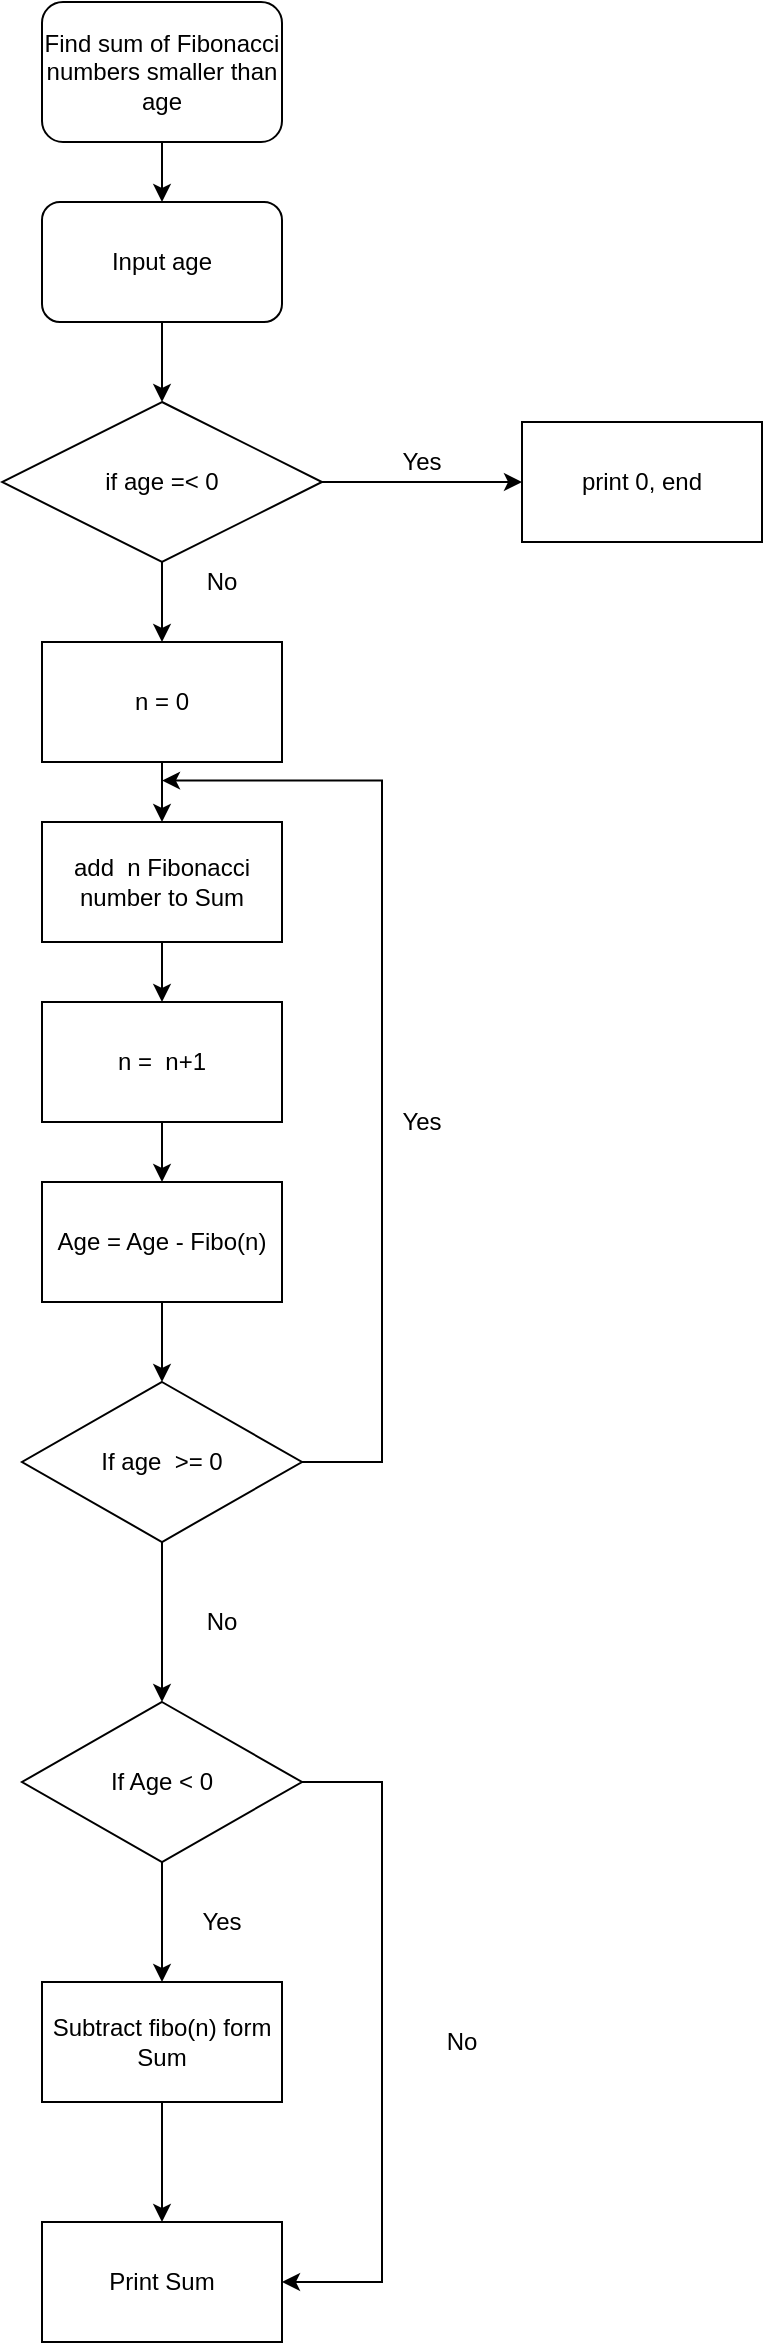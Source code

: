 <mxfile version="14.3.1"><diagram id="C5RBs43oDa-KdzZeNtuy" name="Page-1"><mxGraphModel dx="580" dy="552" grid="1" gridSize="10" guides="1" tooltips="1" connect="1" arrows="1" fold="1" page="1" pageScale="1" pageWidth="827" pageHeight="1169" math="0" shadow="0"><root><mxCell id="WIyWlLk6GJQsqaUBKTNV-0"/><mxCell id="WIyWlLk6GJQsqaUBKTNV-1" parent="WIyWlLk6GJQsqaUBKTNV-0"/><mxCell id="MwzqG8DUymhFaimQ9-S_-1" value="" style="edgeStyle=orthogonalEdgeStyle;rounded=0;orthogonalLoop=1;jettySize=auto;html=1;" edge="1" parent="WIyWlLk6GJQsqaUBKTNV-1" source="WIyWlLk6GJQsqaUBKTNV-3" target="MwzqG8DUymhFaimQ9-S_-0"><mxGeometry relative="1" as="geometry"/></mxCell><mxCell id="WIyWlLk6GJQsqaUBKTNV-3" value="Find sum of Fibonacci numbers smaller than age" style="rounded=1;whiteSpace=wrap;html=1;fontSize=12;glass=0;strokeWidth=1;shadow=0;" parent="WIyWlLk6GJQsqaUBKTNV-1" vertex="1"><mxGeometry x="160" y="50" width="120" height="70" as="geometry"/></mxCell><mxCell id="MwzqG8DUymhFaimQ9-S_-7" value="" style="edgeStyle=orthogonalEdgeStyle;rounded=0;orthogonalLoop=1;jettySize=auto;html=1;" edge="1" parent="WIyWlLk6GJQsqaUBKTNV-1" source="MwzqG8DUymhFaimQ9-S_-0" target="MwzqG8DUymhFaimQ9-S_-6"><mxGeometry relative="1" as="geometry"/></mxCell><mxCell id="MwzqG8DUymhFaimQ9-S_-0" value="Input age" style="whiteSpace=wrap;html=1;rounded=1;shadow=0;strokeWidth=1;glass=0;" vertex="1" parent="WIyWlLk6GJQsqaUBKTNV-1"><mxGeometry x="160" y="150" width="120" height="60" as="geometry"/></mxCell><mxCell id="MwzqG8DUymhFaimQ9-S_-9" value="" style="edgeStyle=orthogonalEdgeStyle;rounded=0;orthogonalLoop=1;jettySize=auto;html=1;" edge="1" parent="WIyWlLk6GJQsqaUBKTNV-1" source="MwzqG8DUymhFaimQ9-S_-6" target="MwzqG8DUymhFaimQ9-S_-8"><mxGeometry relative="1" as="geometry"/></mxCell><mxCell id="MwzqG8DUymhFaimQ9-S_-13" value="" style="edgeStyle=orthogonalEdgeStyle;rounded=0;orthogonalLoop=1;jettySize=auto;html=1;" edge="1" parent="WIyWlLk6GJQsqaUBKTNV-1" source="MwzqG8DUymhFaimQ9-S_-6" target="MwzqG8DUymhFaimQ9-S_-12"><mxGeometry relative="1" as="geometry"/></mxCell><mxCell id="MwzqG8DUymhFaimQ9-S_-6" value="if age =&amp;lt; 0" style="rhombus;whiteSpace=wrap;html=1;" vertex="1" parent="WIyWlLk6GJQsqaUBKTNV-1"><mxGeometry x="140" y="250" width="160" height="80" as="geometry"/></mxCell><mxCell id="MwzqG8DUymhFaimQ9-S_-8" value="print 0, end" style="whiteSpace=wrap;html=1;" vertex="1" parent="WIyWlLk6GJQsqaUBKTNV-1"><mxGeometry x="400" y="260" width="120" height="60" as="geometry"/></mxCell><mxCell id="MwzqG8DUymhFaimQ9-S_-11" value="Yes" style="text;html=1;strokeColor=none;fillColor=none;align=center;verticalAlign=middle;whiteSpace=wrap;rounded=0;" vertex="1" parent="WIyWlLk6GJQsqaUBKTNV-1"><mxGeometry x="330" y="270" width="40" height="20" as="geometry"/></mxCell><mxCell id="MwzqG8DUymhFaimQ9-S_-16" value="" style="edgeStyle=orthogonalEdgeStyle;rounded=0;orthogonalLoop=1;jettySize=auto;html=1;" edge="1" parent="WIyWlLk6GJQsqaUBKTNV-1" source="MwzqG8DUymhFaimQ9-S_-12"><mxGeometry relative="1" as="geometry"><mxPoint x="220" y="460" as="targetPoint"/></mxGeometry></mxCell><mxCell id="MwzqG8DUymhFaimQ9-S_-12" value="n = 0" style="whiteSpace=wrap;html=1;" vertex="1" parent="WIyWlLk6GJQsqaUBKTNV-1"><mxGeometry x="160" y="370" width="120" height="60" as="geometry"/></mxCell><mxCell id="MwzqG8DUymhFaimQ9-S_-25" style="edgeStyle=orthogonalEdgeStyle;rounded=0;orthogonalLoop=1;jettySize=auto;html=1;" edge="1" parent="WIyWlLk6GJQsqaUBKTNV-1" source="MwzqG8DUymhFaimQ9-S_-14"><mxGeometry relative="1" as="geometry"><mxPoint x="220" y="439.31" as="targetPoint"/><Array as="points"><mxPoint x="330" y="780"/><mxPoint x="330" y="439"/></Array></mxGeometry></mxCell><mxCell id="MwzqG8DUymhFaimQ9-S_-34" value="" style="edgeStyle=orthogonalEdgeStyle;rounded=0;orthogonalLoop=1;jettySize=auto;html=1;" edge="1" parent="WIyWlLk6GJQsqaUBKTNV-1" source="MwzqG8DUymhFaimQ9-S_-14" target="MwzqG8DUymhFaimQ9-S_-33"><mxGeometry relative="1" as="geometry"/></mxCell><mxCell id="MwzqG8DUymhFaimQ9-S_-14" value="If age &amp;nbsp;&amp;gt;= 0" style="rhombus;whiteSpace=wrap;html=1;" vertex="1" parent="WIyWlLk6GJQsqaUBKTNV-1"><mxGeometry x="150" y="740" width="140" height="80" as="geometry"/></mxCell><mxCell id="MwzqG8DUymhFaimQ9-S_-18" value="" style="edgeStyle=orthogonalEdgeStyle;rounded=0;orthogonalLoop=1;jettySize=auto;html=1;" edge="1" parent="WIyWlLk6GJQsqaUBKTNV-1" source="MwzqG8DUymhFaimQ9-S_-17" target="MwzqG8DUymhFaimQ9-S_-19"><mxGeometry relative="1" as="geometry"><mxPoint x="220" y="560" as="targetPoint"/></mxGeometry></mxCell><mxCell id="MwzqG8DUymhFaimQ9-S_-17" value="add &amp;nbsp;n Fibonacci number to Sum" style="rounded=0;whiteSpace=wrap;html=1;" vertex="1" parent="WIyWlLk6GJQsqaUBKTNV-1"><mxGeometry x="160" y="460" width="120" height="60" as="geometry"/></mxCell><mxCell id="MwzqG8DUymhFaimQ9-S_-20" value="" style="edgeStyle=orthogonalEdgeStyle;rounded=0;orthogonalLoop=1;jettySize=auto;html=1;" edge="1" parent="WIyWlLk6GJQsqaUBKTNV-1" source="MwzqG8DUymhFaimQ9-S_-19"><mxGeometry relative="1" as="geometry"><mxPoint x="220" y="640" as="targetPoint"/></mxGeometry></mxCell><mxCell id="MwzqG8DUymhFaimQ9-S_-19" value="n = &amp;nbsp;n+1" style="rounded=0;whiteSpace=wrap;html=1;" vertex="1" parent="WIyWlLk6GJQsqaUBKTNV-1"><mxGeometry x="160" y="550.0" width="120" height="60" as="geometry"/></mxCell><mxCell id="MwzqG8DUymhFaimQ9-S_-24" value="" style="edgeStyle=orthogonalEdgeStyle;rounded=0;orthogonalLoop=1;jettySize=auto;html=1;" edge="1" parent="WIyWlLk6GJQsqaUBKTNV-1" source="MwzqG8DUymhFaimQ9-S_-21" target="MwzqG8DUymhFaimQ9-S_-14"><mxGeometry relative="1" as="geometry"/></mxCell><mxCell id="MwzqG8DUymhFaimQ9-S_-21" value="Age = Age - Fibo(n)" style="rounded=0;whiteSpace=wrap;html=1;" vertex="1" parent="WIyWlLk6GJQsqaUBKTNV-1"><mxGeometry x="160" y="640" width="120" height="60" as="geometry"/></mxCell><mxCell id="MwzqG8DUymhFaimQ9-S_-26" value="Yes" style="text;html=1;strokeColor=none;fillColor=none;align=center;verticalAlign=middle;whiteSpace=wrap;rounded=0;" vertex="1" parent="WIyWlLk6GJQsqaUBKTNV-1"><mxGeometry x="330" y="600" width="40" height="20" as="geometry"/></mxCell><mxCell id="MwzqG8DUymhFaimQ9-S_-27" value="No" style="text;html=1;strokeColor=none;fillColor=none;align=center;verticalAlign=middle;whiteSpace=wrap;rounded=0;" vertex="1" parent="WIyWlLk6GJQsqaUBKTNV-1"><mxGeometry x="230" y="330" width="40" height="20" as="geometry"/></mxCell><mxCell id="MwzqG8DUymhFaimQ9-S_-30" value="No" style="text;html=1;strokeColor=none;fillColor=none;align=center;verticalAlign=middle;whiteSpace=wrap;rounded=0;" vertex="1" parent="WIyWlLk6GJQsqaUBKTNV-1"><mxGeometry x="230" y="850" width="40" height="20" as="geometry"/></mxCell><mxCell id="MwzqG8DUymhFaimQ9-S_-36" value="" style="edgeStyle=orthogonalEdgeStyle;rounded=0;orthogonalLoop=1;jettySize=auto;html=1;" edge="1" parent="WIyWlLk6GJQsqaUBKTNV-1" source="MwzqG8DUymhFaimQ9-S_-33" target="MwzqG8DUymhFaimQ9-S_-35"><mxGeometry relative="1" as="geometry"/></mxCell><mxCell id="MwzqG8DUymhFaimQ9-S_-39" style="edgeStyle=orthogonalEdgeStyle;rounded=0;orthogonalLoop=1;jettySize=auto;html=1;entryX=1;entryY=0.5;entryDx=0;entryDy=0;" edge="1" parent="WIyWlLk6GJQsqaUBKTNV-1" source="MwzqG8DUymhFaimQ9-S_-33" target="MwzqG8DUymhFaimQ9-S_-37"><mxGeometry relative="1" as="geometry"><Array as="points"><mxPoint x="330" y="940"/><mxPoint x="330" y="1190"/></Array></mxGeometry></mxCell><mxCell id="MwzqG8DUymhFaimQ9-S_-33" value="If Age &amp;lt; 0" style="rhombus;whiteSpace=wrap;html=1;" vertex="1" parent="WIyWlLk6GJQsqaUBKTNV-1"><mxGeometry x="150" y="900" width="140" height="80" as="geometry"/></mxCell><mxCell id="MwzqG8DUymhFaimQ9-S_-38" value="" style="edgeStyle=orthogonalEdgeStyle;rounded=0;orthogonalLoop=1;jettySize=auto;html=1;" edge="1" parent="WIyWlLk6GJQsqaUBKTNV-1" source="MwzqG8DUymhFaimQ9-S_-35" target="MwzqG8DUymhFaimQ9-S_-37"><mxGeometry relative="1" as="geometry"/></mxCell><mxCell id="MwzqG8DUymhFaimQ9-S_-35" value="Subtract fibo(n) form Sum" style="whiteSpace=wrap;html=1;" vertex="1" parent="WIyWlLk6GJQsqaUBKTNV-1"><mxGeometry x="160" y="1040" width="120" height="60" as="geometry"/></mxCell><mxCell id="MwzqG8DUymhFaimQ9-S_-37" value="Print Sum" style="whiteSpace=wrap;html=1;" vertex="1" parent="WIyWlLk6GJQsqaUBKTNV-1"><mxGeometry x="160" y="1160" width="120" height="60" as="geometry"/></mxCell><mxCell id="MwzqG8DUymhFaimQ9-S_-40" value="Yes" style="text;html=1;strokeColor=none;fillColor=none;align=center;verticalAlign=middle;whiteSpace=wrap;rounded=0;" vertex="1" parent="WIyWlLk6GJQsqaUBKTNV-1"><mxGeometry x="230" y="1000" width="40" height="20" as="geometry"/></mxCell><mxCell id="MwzqG8DUymhFaimQ9-S_-41" value="No" style="text;html=1;strokeColor=none;fillColor=none;align=center;verticalAlign=middle;whiteSpace=wrap;rounded=0;" vertex="1" parent="WIyWlLk6GJQsqaUBKTNV-1"><mxGeometry x="350" y="1060" width="40" height="20" as="geometry"/></mxCell></root></mxGraphModel></diagram></mxfile>